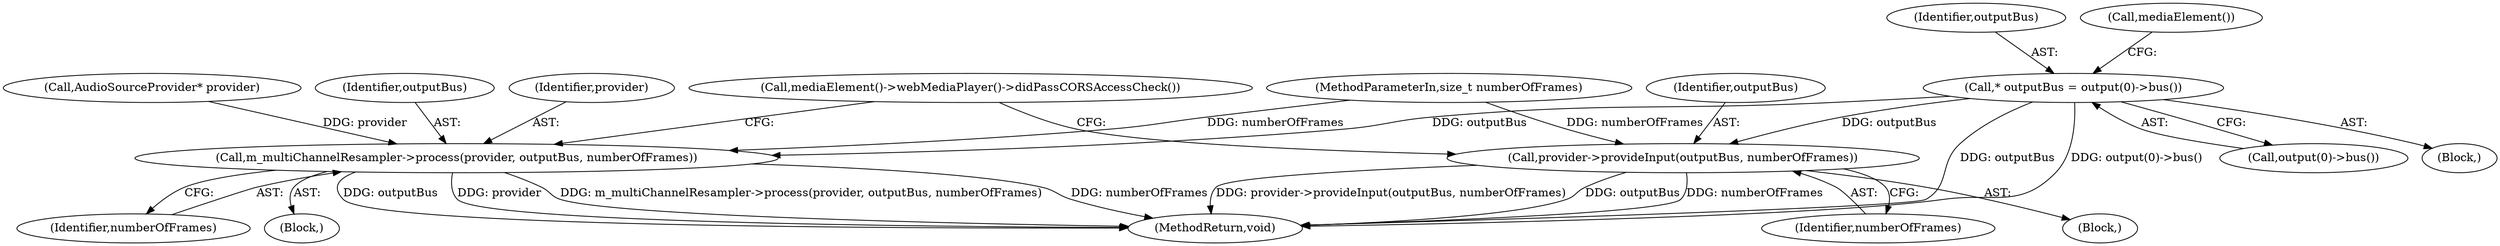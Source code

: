 digraph "0_Chrome_6834289784ed45b5524de0fb7ef43ae283b0d6d3@pointer" {
"1000107" [label="(Call,* outputBus = output(0)->bus())"];
"1000140" [label="(Call,m_multiChannelResampler->process(provider, outputBus, numberOfFrames))"];
"1000150" [label="(Call,provider->provideInput(outputBus, numberOfFrames))"];
"1000109" [label="(Call,output(0)->bus())"];
"1000135" [label="(Block,)"];
"1000108" [label="(Identifier,outputBus)"];
"1000150" [label="(Call,provider->provideInput(outputBus, numberOfFrames))"];
"1000141" [label="(Identifier,provider)"];
"1000113" [label="(Call,mediaElement())"];
"1000156" [label="(Call,mediaElement()->webMediaPlayer()->didPassCORSAccessCheck())"];
"1000145" [label="(Block,)"];
"1000104" [label="(MethodParameterIn,size_t numberOfFrames)"];
"1000152" [label="(Identifier,numberOfFrames)"];
"1000105" [label="(Block,)"];
"1000140" [label="(Call,m_multiChannelResampler->process(provider, outputBus, numberOfFrames))"];
"1000143" [label="(Identifier,numberOfFrames)"];
"1000151" [label="(Identifier,outputBus)"];
"1000128" [label="(Call,AudioSourceProvider* provider)"];
"1000167" [label="(MethodReturn,void)"];
"1000142" [label="(Identifier,outputBus)"];
"1000107" [label="(Call,* outputBus = output(0)->bus())"];
"1000107" -> "1000105"  [label="AST: "];
"1000107" -> "1000109"  [label="CFG: "];
"1000108" -> "1000107"  [label="AST: "];
"1000109" -> "1000107"  [label="AST: "];
"1000113" -> "1000107"  [label="CFG: "];
"1000107" -> "1000167"  [label="DDG: outputBus"];
"1000107" -> "1000167"  [label="DDG: output(0)->bus()"];
"1000107" -> "1000140"  [label="DDG: outputBus"];
"1000107" -> "1000150"  [label="DDG: outputBus"];
"1000140" -> "1000135"  [label="AST: "];
"1000140" -> "1000143"  [label="CFG: "];
"1000141" -> "1000140"  [label="AST: "];
"1000142" -> "1000140"  [label="AST: "];
"1000143" -> "1000140"  [label="AST: "];
"1000156" -> "1000140"  [label="CFG: "];
"1000140" -> "1000167"  [label="DDG: outputBus"];
"1000140" -> "1000167"  [label="DDG: provider"];
"1000140" -> "1000167"  [label="DDG: m_multiChannelResampler->process(provider, outputBus, numberOfFrames)"];
"1000140" -> "1000167"  [label="DDG: numberOfFrames"];
"1000128" -> "1000140"  [label="DDG: provider"];
"1000104" -> "1000140"  [label="DDG: numberOfFrames"];
"1000150" -> "1000145"  [label="AST: "];
"1000150" -> "1000152"  [label="CFG: "];
"1000151" -> "1000150"  [label="AST: "];
"1000152" -> "1000150"  [label="AST: "];
"1000156" -> "1000150"  [label="CFG: "];
"1000150" -> "1000167"  [label="DDG: provider->provideInput(outputBus, numberOfFrames)"];
"1000150" -> "1000167"  [label="DDG: outputBus"];
"1000150" -> "1000167"  [label="DDG: numberOfFrames"];
"1000104" -> "1000150"  [label="DDG: numberOfFrames"];
}
